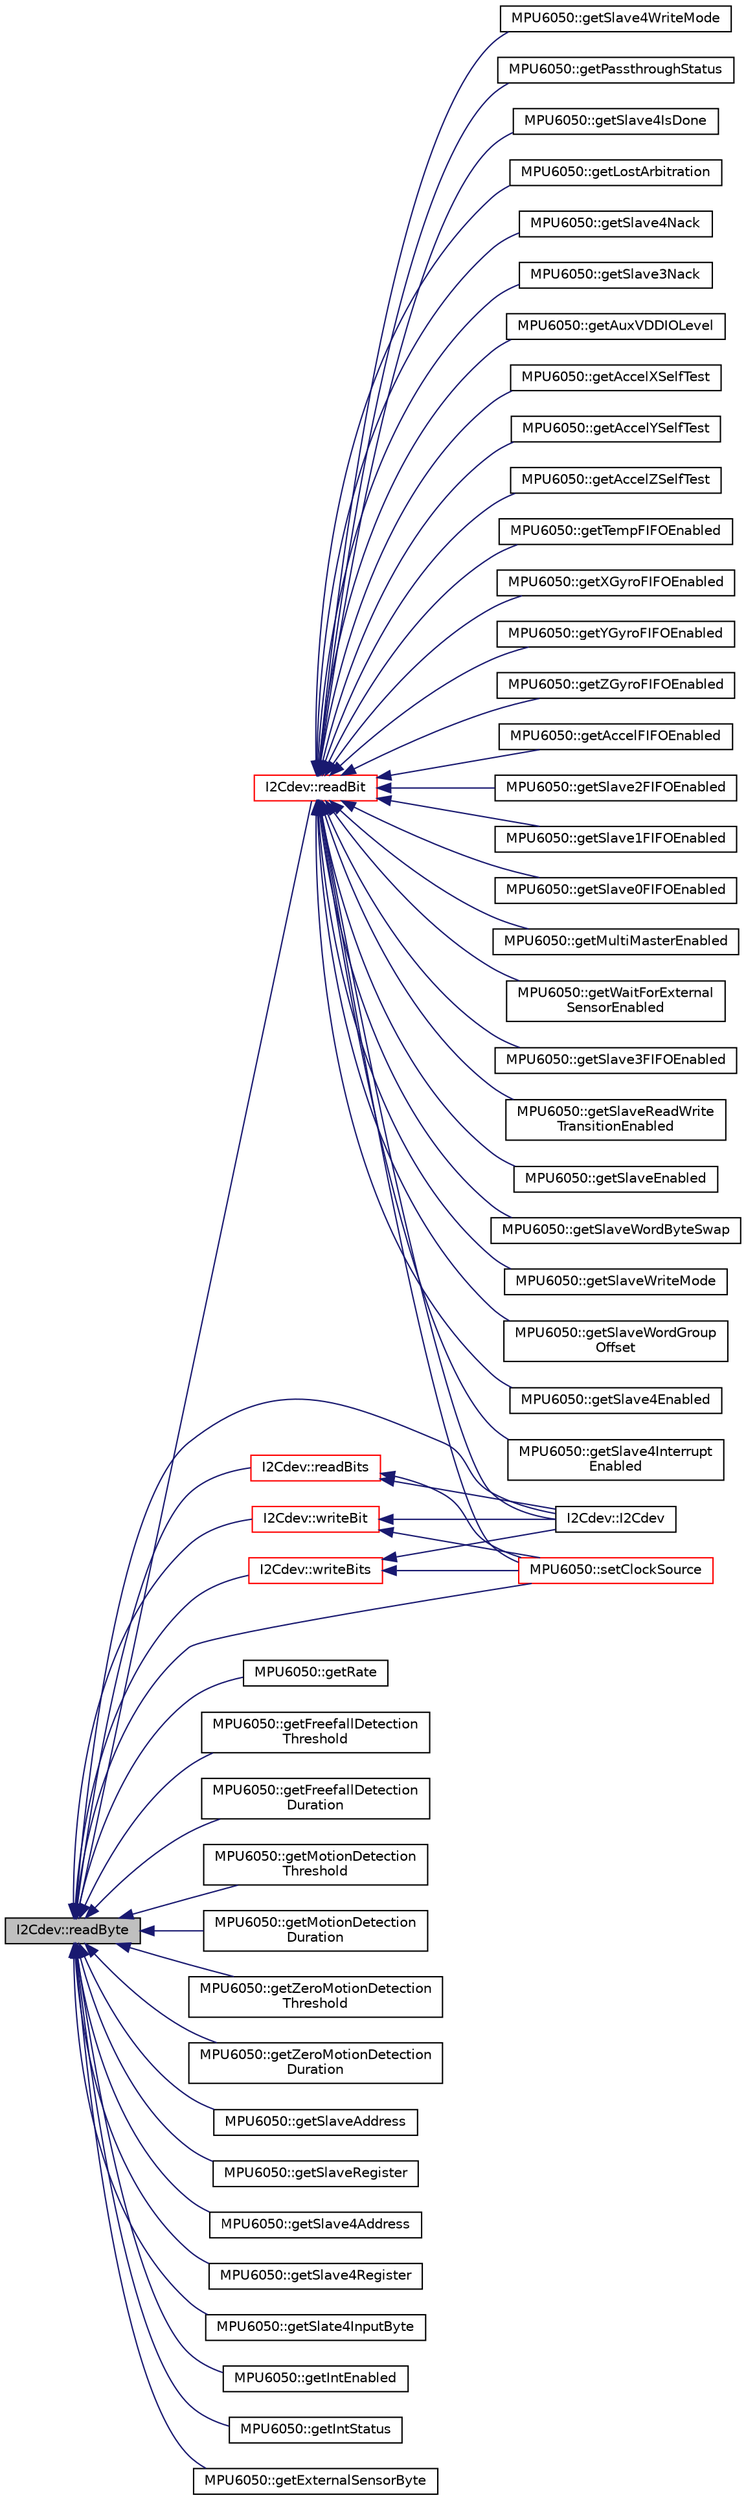 digraph "I2Cdev::readByte"
{
  edge [fontname="Helvetica",fontsize="10",labelfontname="Helvetica",labelfontsize="10"];
  node [fontname="Helvetica",fontsize="10",shape=record];
  rankdir="LR";
  Node122 [label="I2Cdev::readByte",height=0.2,width=0.4,color="black", fillcolor="grey75", style="filled", fontcolor="black"];
  Node122 -> Node123 [dir="back",color="midnightblue",fontsize="10",style="solid",fontname="Helvetica"];
  Node123 [label="I2Cdev::I2Cdev",height=0.2,width=0.4,color="black", fillcolor="white", style="filled",URL="$class_i2_cdev.html#a2f70586510cbda5c5267a10b4ca220b9"];
  Node122 -> Node124 [dir="back",color="midnightblue",fontsize="10",style="solid",fontname="Helvetica"];
  Node124 [label="I2Cdev::readBit",height=0.2,width=0.4,color="red", fillcolor="white", style="filled",URL="$class_i2_cdev.html#a9f104431c59658432e8b2f02c3e1acd6",tooltip="Read a single bit from an 8-bit device register. "];
  Node124 -> Node123 [dir="back",color="midnightblue",fontsize="10",style="solid",fontname="Helvetica"];
  Node124 -> Node125 [dir="back",color="midnightblue",fontsize="10",style="solid",fontname="Helvetica"];
  Node125 [label="MPU6050::getAuxVDDIOLevel",height=0.2,width=0.4,color="black", fillcolor="white", style="filled",URL="$class_m_p_u6050.html#af6e9af8e2222889fd5458e2ae12c55c8",tooltip="Get the auxiliary I2C supply voltage level. "];
  Node124 -> Node126 [dir="back",color="midnightblue",fontsize="10",style="solid",fontname="Helvetica"];
  Node126 [label="MPU6050::getAccelXSelfTest",height=0.2,width=0.4,color="black", fillcolor="white", style="filled",URL="$class_m_p_u6050.html#a8fc7eab1302281f6e4bc953379f3237b",tooltip="Get self-test enabled setting for accelerometer X axis. "];
  Node124 -> Node127 [dir="back",color="midnightblue",fontsize="10",style="solid",fontname="Helvetica"];
  Node127 [label="MPU6050::getAccelYSelfTest",height=0.2,width=0.4,color="black", fillcolor="white", style="filled",URL="$class_m_p_u6050.html#a2523e798db3baf9cb9dbf347af16639b",tooltip="Get self-test enabled value for accelerometer Y axis. "];
  Node124 -> Node128 [dir="back",color="midnightblue",fontsize="10",style="solid",fontname="Helvetica"];
  Node128 [label="MPU6050::getAccelZSelfTest",height=0.2,width=0.4,color="black", fillcolor="white", style="filled",URL="$class_m_p_u6050.html#a57710638eeb6176cf14a8c444bda5300",tooltip="Get self-test enabled value for accelerometer Z axis. "];
  Node124 -> Node129 [dir="back",color="midnightblue",fontsize="10",style="solid",fontname="Helvetica"];
  Node129 [label="MPU6050::getTempFIFOEnabled",height=0.2,width=0.4,color="black", fillcolor="white", style="filled",URL="$class_m_p_u6050.html#a913c2095001e204b5b09f8382a86d2ca",tooltip="Get temperature FIFO enabled value. "];
  Node124 -> Node130 [dir="back",color="midnightblue",fontsize="10",style="solid",fontname="Helvetica"];
  Node130 [label="MPU6050::getXGyroFIFOEnabled",height=0.2,width=0.4,color="black", fillcolor="white", style="filled",URL="$class_m_p_u6050.html#ada9a553176b57815f23fb7d71bb85c9d",tooltip="Get gyroscope X-axis FIFO enabled value. "];
  Node124 -> Node131 [dir="back",color="midnightblue",fontsize="10",style="solid",fontname="Helvetica"];
  Node131 [label="MPU6050::getYGyroFIFOEnabled",height=0.2,width=0.4,color="black", fillcolor="white", style="filled",URL="$class_m_p_u6050.html#a86c85d5b5c93df82394435b868e17463",tooltip="Get gyroscope Y-axis FIFO enabled value. "];
  Node124 -> Node132 [dir="back",color="midnightblue",fontsize="10",style="solid",fontname="Helvetica"];
  Node132 [label="MPU6050::getZGyroFIFOEnabled",height=0.2,width=0.4,color="black", fillcolor="white", style="filled",URL="$class_m_p_u6050.html#adbbbd131c74f37dd545403633eb317ff",tooltip="Get gyroscope Z-axis FIFO enabled value. "];
  Node124 -> Node133 [dir="back",color="midnightblue",fontsize="10",style="solid",fontname="Helvetica"];
  Node133 [label="MPU6050::getAccelFIFOEnabled",height=0.2,width=0.4,color="black", fillcolor="white", style="filled",URL="$class_m_p_u6050.html#ace244415128ad7a38293ad6808b7face",tooltip="Get accelerometer FIFO enabled value. "];
  Node124 -> Node134 [dir="back",color="midnightblue",fontsize="10",style="solid",fontname="Helvetica"];
  Node134 [label="MPU6050::getSlave2FIFOEnabled",height=0.2,width=0.4,color="black", fillcolor="white", style="filled",URL="$class_m_p_u6050.html#a3c2e29508607a655221a2fa4f4219b4d",tooltip="Get Slave 2 FIFO enabled value. "];
  Node124 -> Node135 [dir="back",color="midnightblue",fontsize="10",style="solid",fontname="Helvetica"];
  Node135 [label="MPU6050::getSlave1FIFOEnabled",height=0.2,width=0.4,color="black", fillcolor="white", style="filled",URL="$class_m_p_u6050.html#afd6a9b55a589c83c9a0fb0b5b2a88234",tooltip="Get Slave 1 FIFO enabled value. "];
  Node124 -> Node136 [dir="back",color="midnightblue",fontsize="10",style="solid",fontname="Helvetica"];
  Node136 [label="MPU6050::getSlave0FIFOEnabled",height=0.2,width=0.4,color="black", fillcolor="white", style="filled",URL="$class_m_p_u6050.html#a6aa7aa2e3fac06f8b5ab9ee127255a5e",tooltip="Get Slave 0 FIFO enabled value. "];
  Node124 -> Node137 [dir="back",color="midnightblue",fontsize="10",style="solid",fontname="Helvetica"];
  Node137 [label="MPU6050::getMultiMasterEnabled",height=0.2,width=0.4,color="black", fillcolor="white", style="filled",URL="$class_m_p_u6050.html#aa88483068837bd9bc9c9f6c59a7a79b7",tooltip="Get multi-master enabled value. "];
  Node124 -> Node138 [dir="back",color="midnightblue",fontsize="10",style="solid",fontname="Helvetica"];
  Node138 [label="MPU6050::getWaitForExternal\lSensorEnabled",height=0.2,width=0.4,color="black", fillcolor="white", style="filled",URL="$class_m_p_u6050.html#a4e2ebda47b85b4c5463f041c790bf5c0",tooltip="Get wait-for-external-sensor-data enabled value. "];
  Node124 -> Node139 [dir="back",color="midnightblue",fontsize="10",style="solid",fontname="Helvetica"];
  Node139 [label="MPU6050::getSlave3FIFOEnabled",height=0.2,width=0.4,color="black", fillcolor="white", style="filled",URL="$class_m_p_u6050.html#a9d75ec63e2320ecfb84a2b082397f900",tooltip="Get Slave 3 FIFO enabled value. "];
  Node124 -> Node140 [dir="back",color="midnightblue",fontsize="10",style="solid",fontname="Helvetica"];
  Node140 [label="MPU6050::getSlaveReadWrite\lTransitionEnabled",height=0.2,width=0.4,color="black", fillcolor="white", style="filled",URL="$class_m_p_u6050.html#a6b3c3aab80fcaa384303f9df2a59d7eb",tooltip="Get slave read/write transition enabled value. "];
  Node124 -> Node141 [dir="back",color="midnightblue",fontsize="10",style="solid",fontname="Helvetica"];
  Node141 [label="MPU6050::getSlaveEnabled",height=0.2,width=0.4,color="black", fillcolor="white", style="filled",URL="$class_m_p_u6050.html#a5f14bde83fe00b27dec6776fc44e89c2",tooltip="Get the enabled value for the specified slave (0-3). "];
  Node124 -> Node142 [dir="back",color="midnightblue",fontsize="10",style="solid",fontname="Helvetica"];
  Node142 [label="MPU6050::getSlaveWordByteSwap",height=0.2,width=0.4,color="black", fillcolor="white", style="filled",URL="$class_m_p_u6050.html#a18e8f3d053a68f0e5ecf497c87ecac8a",tooltip="Get word pair byte-swapping enabled for the specified slave (0-3). "];
  Node124 -> Node143 [dir="back",color="midnightblue",fontsize="10",style="solid",fontname="Helvetica"];
  Node143 [label="MPU6050::getSlaveWriteMode",height=0.2,width=0.4,color="black", fillcolor="white", style="filled",URL="$class_m_p_u6050.html#adb99955fa66300b1f0bedfcdd8187412",tooltip="Get write mode for the specified slave (0-3). "];
  Node124 -> Node144 [dir="back",color="midnightblue",fontsize="10",style="solid",fontname="Helvetica"];
  Node144 [label="MPU6050::getSlaveWordGroup\lOffset",height=0.2,width=0.4,color="black", fillcolor="white", style="filled",URL="$class_m_p_u6050.html#a32ce8023bb80afc5d55811de70c7214f",tooltip="Get word pair grouping order offset for the specified slave (0-3). "];
  Node124 -> Node145 [dir="back",color="midnightblue",fontsize="10",style="solid",fontname="Helvetica"];
  Node145 [label="MPU6050::getSlave4Enabled",height=0.2,width=0.4,color="black", fillcolor="white", style="filled",URL="$class_m_p_u6050.html#a4b9e13d6776ba99e042773873557bedd",tooltip="Get the enabled value for the Slave 4. "];
  Node124 -> Node146 [dir="back",color="midnightblue",fontsize="10",style="solid",fontname="Helvetica"];
  Node146 [label="MPU6050::getSlave4Interrupt\lEnabled",height=0.2,width=0.4,color="black", fillcolor="white", style="filled",URL="$class_m_p_u6050.html#a051549bcfa2eeb848c8557fc3efe74da",tooltip="Get the enabled value for Slave 4 transaction interrupts. "];
  Node124 -> Node147 [dir="back",color="midnightblue",fontsize="10",style="solid",fontname="Helvetica"];
  Node147 [label="MPU6050::getSlave4WriteMode",height=0.2,width=0.4,color="black", fillcolor="white", style="filled",URL="$class_m_p_u6050.html#a8d5a5e73907c78960154b92656127372",tooltip="Get write mode for Slave 4. "];
  Node124 -> Node148 [dir="back",color="midnightblue",fontsize="10",style="solid",fontname="Helvetica"];
  Node148 [label="MPU6050::getPassthroughStatus",height=0.2,width=0.4,color="black", fillcolor="white", style="filled",URL="$class_m_p_u6050.html#af2820067b73f177d985ed81e894281b0",tooltip="Get FSYNC interrupt status. "];
  Node124 -> Node149 [dir="back",color="midnightblue",fontsize="10",style="solid",fontname="Helvetica"];
  Node149 [label="MPU6050::getSlave4IsDone",height=0.2,width=0.4,color="black", fillcolor="white", style="filled",URL="$class_m_p_u6050.html#a105aefe645e7021f9ba4397e9df4114c",tooltip="Get Slave 4 transaction done status. "];
  Node124 -> Node150 [dir="back",color="midnightblue",fontsize="10",style="solid",fontname="Helvetica"];
  Node150 [label="MPU6050::getLostArbitration",height=0.2,width=0.4,color="black", fillcolor="white", style="filled",URL="$class_m_p_u6050.html#acd775c72f85dabfc6f8fba43da096c6d",tooltip="Get master arbitration lost status. "];
  Node124 -> Node151 [dir="back",color="midnightblue",fontsize="10",style="solid",fontname="Helvetica"];
  Node151 [label="MPU6050::getSlave4Nack",height=0.2,width=0.4,color="black", fillcolor="white", style="filled",URL="$class_m_p_u6050.html#ae9882b425cbdced4de325b608d896e10",tooltip="Get Slave 4 NACK status. "];
  Node124 -> Node152 [dir="back",color="midnightblue",fontsize="10",style="solid",fontname="Helvetica"];
  Node152 [label="MPU6050::getSlave3Nack",height=0.2,width=0.4,color="black", fillcolor="white", style="filled",URL="$class_m_p_u6050.html#a55f24d2f2b13d6e28a7c8b6bf2913520",tooltip="Get Slave 3 NACK status. "];
  Node124 -> Node190 [dir="back",color="midnightblue",fontsize="10",style="solid",fontname="Helvetica"];
  Node190 [label="MPU6050::setClockSource",height=0.2,width=0.4,color="red", fillcolor="white", style="filled",URL="$class_m_p_u6050.html#a4c1cd147d038e024bdeaa053c4d77734",tooltip="Set clock source setting. "];
  Node122 -> Node192 [dir="back",color="midnightblue",fontsize="10",style="solid",fontname="Helvetica"];
  Node192 [label="I2Cdev::readBits",height=0.2,width=0.4,color="red", fillcolor="white", style="filled",URL="$class_i2_cdev.html#ab507de3d1a8f9e1528038ed2b2301d31",tooltip="Read multiple bits from an 8-bit device register. "];
  Node192 -> Node123 [dir="back",color="midnightblue",fontsize="10",style="solid",fontname="Helvetica"];
  Node192 -> Node190 [dir="back",color="midnightblue",fontsize="10",style="solid",fontname="Helvetica"];
  Node122 -> Node205 [dir="back",color="midnightblue",fontsize="10",style="solid",fontname="Helvetica"];
  Node205 [label="I2Cdev::writeBit",height=0.2,width=0.4,color="red", fillcolor="white", style="filled",URL="$class_i2_cdev.html#aa68890af87de5471d32e583ebbd91acb",tooltip="write a single bit in an 8-bit device register. "];
  Node205 -> Node123 [dir="back",color="midnightblue",fontsize="10",style="solid",fontname="Helvetica"];
  Node205 -> Node190 [dir="back",color="midnightblue",fontsize="10",style="solid",fontname="Helvetica"];
  Node122 -> Node258 [dir="back",color="midnightblue",fontsize="10",style="solid",fontname="Helvetica"];
  Node258 [label="I2Cdev::writeBits",height=0.2,width=0.4,color="red", fillcolor="white", style="filled",URL="$class_i2_cdev.html#a913371251b6a41520c080115650e1b59",tooltip="Write multiple bits in an 8-bit device register. "];
  Node258 -> Node123 [dir="back",color="midnightblue",fontsize="10",style="solid",fontname="Helvetica"];
  Node258 -> Node190 [dir="back",color="midnightblue",fontsize="10",style="solid",fontname="Helvetica"];
  Node122 -> Node270 [dir="back",color="midnightblue",fontsize="10",style="solid",fontname="Helvetica"];
  Node270 [label="MPU6050::getRate",height=0.2,width=0.4,color="black", fillcolor="white", style="filled",URL="$class_m_p_u6050.html#a887a173e079980505763ffd1aa9fec05",tooltip="Get gyroscope output rate divider. "];
  Node122 -> Node271 [dir="back",color="midnightblue",fontsize="10",style="solid",fontname="Helvetica"];
  Node271 [label="MPU6050::getFreefallDetection\lThreshold",height=0.2,width=0.4,color="black", fillcolor="white", style="filled",URL="$class_m_p_u6050.html#ac7f5c0511fe9d0f3525a3757498daed7",tooltip="Get free-fall event acceleration threshold. "];
  Node122 -> Node272 [dir="back",color="midnightblue",fontsize="10",style="solid",fontname="Helvetica"];
  Node272 [label="MPU6050::getFreefallDetection\lDuration",height=0.2,width=0.4,color="black", fillcolor="white", style="filled",URL="$class_m_p_u6050.html#a3cff6b9613ad01aa1a51c287f5c5e329",tooltip="Get free-fall event duration threshold. "];
  Node122 -> Node273 [dir="back",color="midnightblue",fontsize="10",style="solid",fontname="Helvetica"];
  Node273 [label="MPU6050::getMotionDetection\lThreshold",height=0.2,width=0.4,color="black", fillcolor="white", style="filled",URL="$class_m_p_u6050.html#ab7a825b1b8b86cebda308289630795e7",tooltip="Get motion detection event acceleration threshold. "];
  Node122 -> Node274 [dir="back",color="midnightblue",fontsize="10",style="solid",fontname="Helvetica"];
  Node274 [label="MPU6050::getMotionDetection\lDuration",height=0.2,width=0.4,color="black", fillcolor="white", style="filled",URL="$class_m_p_u6050.html#a8ba035c2ae4a05d7e51b0d29e4924fb0",tooltip="Get motion detection event duration threshold. "];
  Node122 -> Node275 [dir="back",color="midnightblue",fontsize="10",style="solid",fontname="Helvetica"];
  Node275 [label="MPU6050::getZeroMotionDetection\lThreshold",height=0.2,width=0.4,color="black", fillcolor="white", style="filled",URL="$class_m_p_u6050.html#ad941c1e844dc9230675c115734599ea3",tooltip="Get zero motion detection event acceleration threshold. "];
  Node122 -> Node276 [dir="back",color="midnightblue",fontsize="10",style="solid",fontname="Helvetica"];
  Node276 [label="MPU6050::getZeroMotionDetection\lDuration",height=0.2,width=0.4,color="black", fillcolor="white", style="filled",URL="$class_m_p_u6050.html#a04c0fcdcd0157b6dbf74d4901424801e",tooltip="Get zero motion detection event duration threshold. "];
  Node122 -> Node277 [dir="back",color="midnightblue",fontsize="10",style="solid",fontname="Helvetica"];
  Node277 [label="MPU6050::getSlaveAddress",height=0.2,width=0.4,color="black", fillcolor="white", style="filled",URL="$class_m_p_u6050.html#af75b9f7ccac48515c7544238db0e6863",tooltip="Get the I2C address of the specified slave (0-3). "];
  Node122 -> Node278 [dir="back",color="midnightblue",fontsize="10",style="solid",fontname="Helvetica"];
  Node278 [label="MPU6050::getSlaveRegister",height=0.2,width=0.4,color="black", fillcolor="white", style="filled",URL="$class_m_p_u6050.html#ae7e9ead9645bcef326eb579c6ab5d5ff",tooltip="Get the active internal register for the specified slave (0-3). "];
  Node122 -> Node279 [dir="back",color="midnightblue",fontsize="10",style="solid",fontname="Helvetica"];
  Node279 [label="MPU6050::getSlave4Address",height=0.2,width=0.4,color="black", fillcolor="white", style="filled",URL="$class_m_p_u6050.html#a4278dec5fec25be9a6f45b51a3373ad2",tooltip="Get the I2C address of Slave 4. "];
  Node122 -> Node280 [dir="back",color="midnightblue",fontsize="10",style="solid",fontname="Helvetica"];
  Node280 [label="MPU6050::getSlave4Register",height=0.2,width=0.4,color="black", fillcolor="white", style="filled",URL="$class_m_p_u6050.html#a7bd548cb60ecceb27c72f026ec0a60f8",tooltip="Get the active internal register for the Slave 4. "];
  Node122 -> Node281 [dir="back",color="midnightblue",fontsize="10",style="solid",fontname="Helvetica"];
  Node281 [label="MPU6050::getSlate4InputByte",height=0.2,width=0.4,color="black", fillcolor="white", style="filled",URL="$class_m_p_u6050.html#a9bc93f34bc3d85cbe6010b4a3a88c5a7",tooltip="Get last available byte read from Slave 4. "];
  Node122 -> Node282 [dir="back",color="midnightblue",fontsize="10",style="solid",fontname="Helvetica"];
  Node282 [label="MPU6050::getIntEnabled",height=0.2,width=0.4,color="black", fillcolor="white", style="filled",URL="$class_m_p_u6050.html#a295c9600579557df065aff88bc7a1d83",tooltip="Get full interrupt enabled status. "];
  Node122 -> Node283 [dir="back",color="midnightblue",fontsize="10",style="solid",fontname="Helvetica"];
  Node283 [label="MPU6050::getIntStatus",height=0.2,width=0.4,color="black", fillcolor="white", style="filled",URL="$class_m_p_u6050.html#a550a735623cb1de950c72cd6931ee804",tooltip="Get full set of interrupt status bits. "];
  Node122 -> Node284 [dir="back",color="midnightblue",fontsize="10",style="solid",fontname="Helvetica"];
  Node284 [label="MPU6050::getExternalSensorByte",height=0.2,width=0.4,color="black", fillcolor="white", style="filled",URL="$class_m_p_u6050.html#a7f786ab4264f40e5a95e8937ec9adcc2",tooltip="Read single byte from external sensor data register. "];
  Node122 -> Node190 [dir="back",color="midnightblue",fontsize="10",style="solid",fontname="Helvetica"];
}
